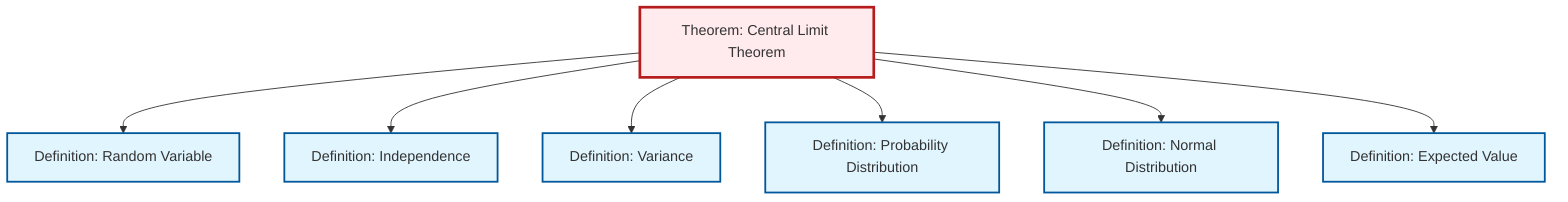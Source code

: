 graph TD
    classDef definition fill:#e1f5fe,stroke:#01579b,stroke-width:2px
    classDef theorem fill:#f3e5f5,stroke:#4a148c,stroke-width:2px
    classDef axiom fill:#fff3e0,stroke:#e65100,stroke-width:2px
    classDef example fill:#e8f5e9,stroke:#1b5e20,stroke-width:2px
    classDef current fill:#ffebee,stroke:#b71c1c,stroke-width:3px
    def-independence["Definition: Independence"]:::definition
    thm-central-limit["Theorem: Central Limit Theorem"]:::theorem
    def-expectation["Definition: Expected Value"]:::definition
    def-variance["Definition: Variance"]:::definition
    def-probability-distribution["Definition: Probability Distribution"]:::definition
    def-normal-distribution["Definition: Normal Distribution"]:::definition
    def-random-variable["Definition: Random Variable"]:::definition
    thm-central-limit --> def-random-variable
    thm-central-limit --> def-independence
    thm-central-limit --> def-variance
    thm-central-limit --> def-probability-distribution
    thm-central-limit --> def-normal-distribution
    thm-central-limit --> def-expectation
    class thm-central-limit current
